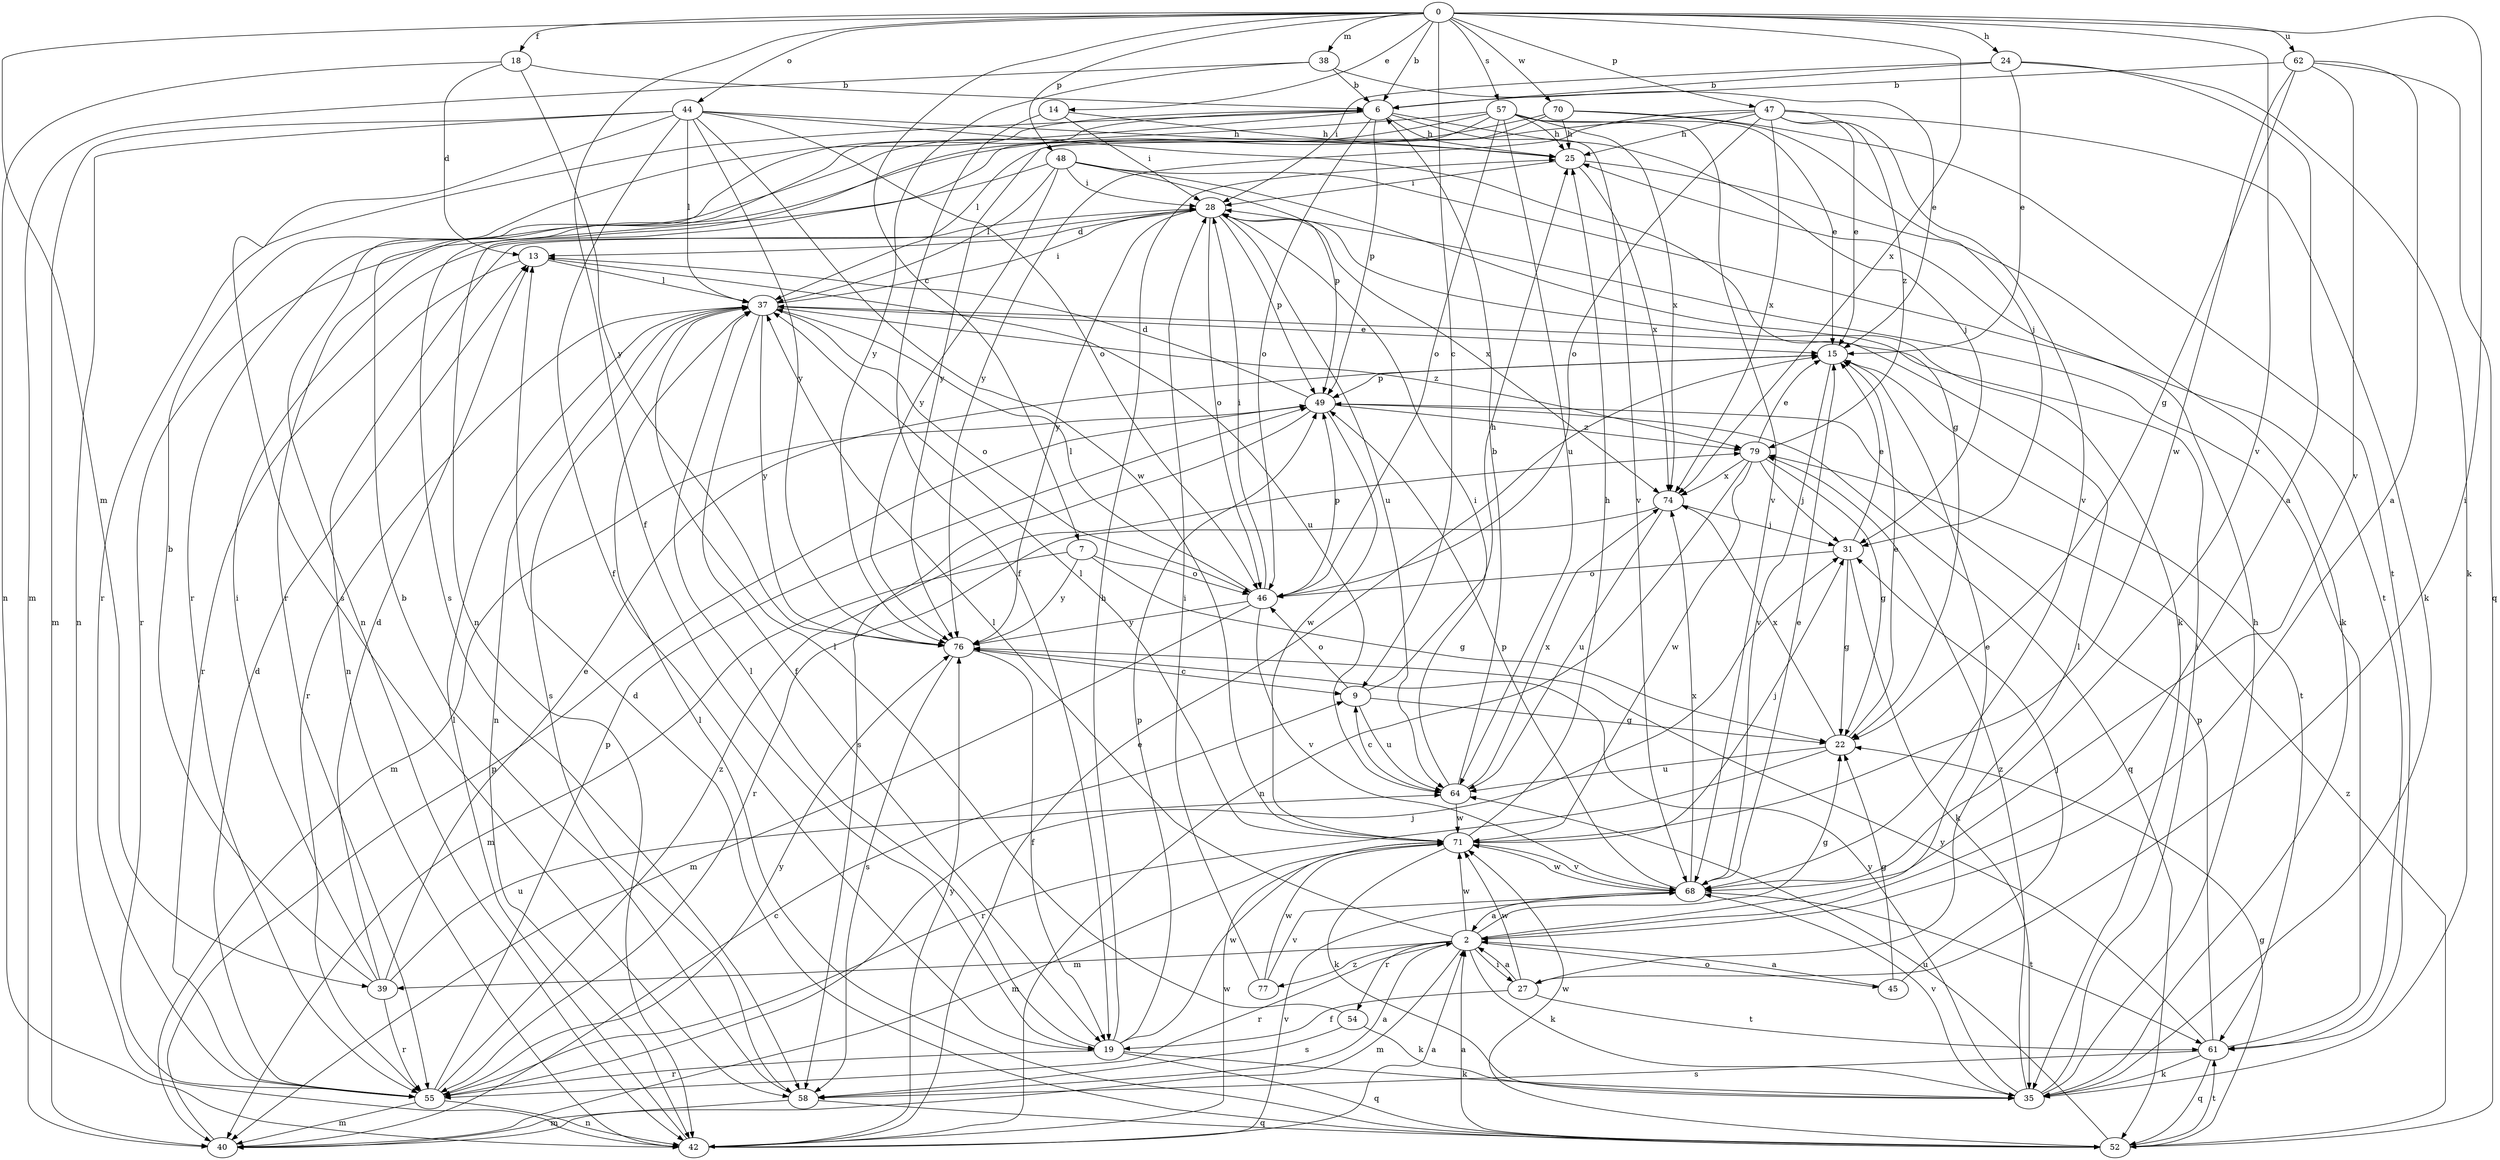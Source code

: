 strict digraph  {
0;
2;
6;
7;
9;
13;
14;
15;
18;
19;
22;
24;
25;
27;
28;
31;
35;
37;
38;
39;
40;
42;
44;
45;
46;
47;
48;
49;
52;
54;
55;
57;
58;
61;
62;
64;
68;
70;
71;
74;
76;
77;
79;
0 -> 6  [label=b];
0 -> 7  [label=c];
0 -> 9  [label=c];
0 -> 14  [label=e];
0 -> 18  [label=f];
0 -> 19  [label=f];
0 -> 24  [label=h];
0 -> 27  [label=i];
0 -> 38  [label=m];
0 -> 39  [label=m];
0 -> 44  [label=o];
0 -> 47  [label=p];
0 -> 48  [label=p];
0 -> 57  [label=s];
0 -> 62  [label=u];
0 -> 68  [label=v];
0 -> 70  [label=w];
0 -> 74  [label=x];
2 -> 15  [label=e];
2 -> 22  [label=g];
2 -> 27  [label=i];
2 -> 35  [label=k];
2 -> 37  [label=l];
2 -> 39  [label=m];
2 -> 40  [label=m];
2 -> 45  [label=o];
2 -> 54  [label=r];
2 -> 55  [label=r];
2 -> 71  [label=w];
2 -> 77  [label=z];
6 -> 25  [label=h];
6 -> 31  [label=j];
6 -> 42  [label=n];
6 -> 46  [label=o];
6 -> 49  [label=p];
6 -> 55  [label=r];
6 -> 68  [label=v];
7 -> 22  [label=g];
7 -> 40  [label=m];
7 -> 46  [label=o];
7 -> 76  [label=y];
9 -> 22  [label=g];
9 -> 25  [label=h];
9 -> 46  [label=o];
9 -> 64  [label=u];
13 -> 37  [label=l];
13 -> 55  [label=r];
13 -> 64  [label=u];
14 -> 19  [label=f];
14 -> 25  [label=h];
14 -> 28  [label=i];
15 -> 49  [label=p];
15 -> 61  [label=t];
15 -> 68  [label=v];
18 -> 6  [label=b];
18 -> 13  [label=d];
18 -> 42  [label=n];
18 -> 76  [label=y];
19 -> 25  [label=h];
19 -> 35  [label=k];
19 -> 37  [label=l];
19 -> 49  [label=p];
19 -> 52  [label=q];
19 -> 55  [label=r];
19 -> 71  [label=w];
22 -> 15  [label=e];
22 -> 55  [label=r];
22 -> 64  [label=u];
22 -> 74  [label=x];
24 -> 2  [label=a];
24 -> 6  [label=b];
24 -> 15  [label=e];
24 -> 28  [label=i];
24 -> 35  [label=k];
25 -> 28  [label=i];
25 -> 35  [label=k];
25 -> 74  [label=x];
27 -> 2  [label=a];
27 -> 19  [label=f];
27 -> 37  [label=l];
27 -> 61  [label=t];
27 -> 71  [label=w];
28 -> 13  [label=d];
28 -> 42  [label=n];
28 -> 46  [label=o];
28 -> 49  [label=p];
28 -> 64  [label=u];
28 -> 74  [label=x];
28 -> 76  [label=y];
31 -> 15  [label=e];
31 -> 22  [label=g];
31 -> 35  [label=k];
31 -> 46  [label=o];
35 -> 25  [label=h];
35 -> 28  [label=i];
35 -> 68  [label=v];
35 -> 76  [label=y];
35 -> 79  [label=z];
37 -> 15  [label=e];
37 -> 19  [label=f];
37 -> 28  [label=i];
37 -> 42  [label=n];
37 -> 46  [label=o];
37 -> 55  [label=r];
37 -> 58  [label=s];
37 -> 76  [label=y];
37 -> 79  [label=z];
38 -> 6  [label=b];
38 -> 15  [label=e];
38 -> 40  [label=m];
38 -> 76  [label=y];
39 -> 6  [label=b];
39 -> 13  [label=d];
39 -> 15  [label=e];
39 -> 28  [label=i];
39 -> 55  [label=r];
39 -> 64  [label=u];
40 -> 9  [label=c];
40 -> 49  [label=p];
42 -> 2  [label=a];
42 -> 15  [label=e];
42 -> 37  [label=l];
42 -> 68  [label=v];
42 -> 71  [label=w];
42 -> 76  [label=y];
44 -> 19  [label=f];
44 -> 22  [label=g];
44 -> 25  [label=h];
44 -> 37  [label=l];
44 -> 40  [label=m];
44 -> 42  [label=n];
44 -> 46  [label=o];
44 -> 58  [label=s];
44 -> 71  [label=w];
44 -> 76  [label=y];
45 -> 2  [label=a];
45 -> 22  [label=g];
45 -> 31  [label=j];
46 -> 28  [label=i];
46 -> 37  [label=l];
46 -> 40  [label=m];
46 -> 49  [label=p];
46 -> 68  [label=v];
46 -> 76  [label=y];
47 -> 15  [label=e];
47 -> 25  [label=h];
47 -> 35  [label=k];
47 -> 37  [label=l];
47 -> 46  [label=o];
47 -> 68  [label=v];
47 -> 74  [label=x];
47 -> 76  [label=y];
47 -> 79  [label=z];
48 -> 28  [label=i];
48 -> 35  [label=k];
48 -> 37  [label=l];
48 -> 49  [label=p];
48 -> 55  [label=r];
48 -> 61  [label=t];
48 -> 76  [label=y];
49 -> 13  [label=d];
49 -> 40  [label=m];
49 -> 52  [label=q];
49 -> 58  [label=s];
49 -> 71  [label=w];
49 -> 79  [label=z];
52 -> 2  [label=a];
52 -> 13  [label=d];
52 -> 22  [label=g];
52 -> 37  [label=l];
52 -> 61  [label=t];
52 -> 64  [label=u];
52 -> 71  [label=w];
52 -> 79  [label=z];
54 -> 35  [label=k];
54 -> 37  [label=l];
54 -> 58  [label=s];
55 -> 13  [label=d];
55 -> 31  [label=j];
55 -> 40  [label=m];
55 -> 42  [label=n];
55 -> 49  [label=p];
55 -> 76  [label=y];
55 -> 79  [label=z];
57 -> 15  [label=e];
57 -> 25  [label=h];
57 -> 42  [label=n];
57 -> 46  [label=o];
57 -> 55  [label=r];
57 -> 58  [label=s];
57 -> 64  [label=u];
57 -> 68  [label=v];
57 -> 74  [label=x];
58 -> 2  [label=a];
58 -> 6  [label=b];
58 -> 40  [label=m];
58 -> 52  [label=q];
61 -> 28  [label=i];
61 -> 35  [label=k];
61 -> 49  [label=p];
61 -> 52  [label=q];
61 -> 58  [label=s];
61 -> 76  [label=y];
62 -> 2  [label=a];
62 -> 6  [label=b];
62 -> 22  [label=g];
62 -> 52  [label=q];
62 -> 68  [label=v];
62 -> 71  [label=w];
64 -> 6  [label=b];
64 -> 9  [label=c];
64 -> 28  [label=i];
64 -> 71  [label=w];
64 -> 74  [label=x];
68 -> 2  [label=a];
68 -> 15  [label=e];
68 -> 49  [label=p];
68 -> 61  [label=t];
68 -> 71  [label=w];
68 -> 74  [label=x];
70 -> 25  [label=h];
70 -> 31  [label=j];
70 -> 55  [label=r];
70 -> 61  [label=t];
70 -> 76  [label=y];
71 -> 25  [label=h];
71 -> 31  [label=j];
71 -> 35  [label=k];
71 -> 37  [label=l];
71 -> 40  [label=m];
71 -> 68  [label=v];
74 -> 31  [label=j];
74 -> 55  [label=r];
74 -> 64  [label=u];
76 -> 9  [label=c];
76 -> 19  [label=f];
76 -> 58  [label=s];
77 -> 28  [label=i];
77 -> 68  [label=v];
77 -> 71  [label=w];
79 -> 15  [label=e];
79 -> 22  [label=g];
79 -> 31  [label=j];
79 -> 42  [label=n];
79 -> 71  [label=w];
79 -> 74  [label=x];
}
